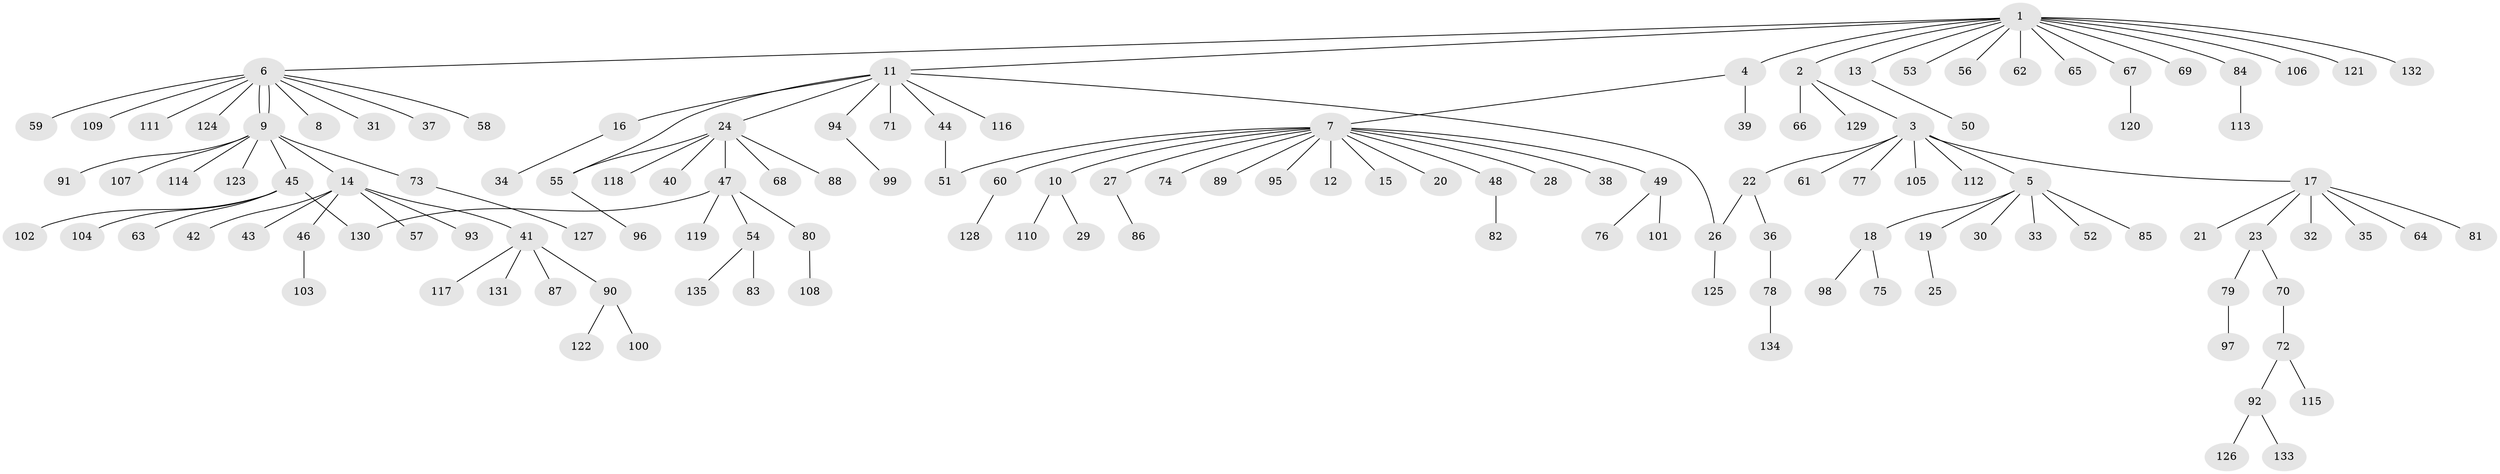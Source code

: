 // Generated by graph-tools (version 1.1) at 2025/49/03/09/25 03:49:57]
// undirected, 135 vertices, 139 edges
graph export_dot {
graph [start="1"]
  node [color=gray90,style=filled];
  1;
  2;
  3;
  4;
  5;
  6;
  7;
  8;
  9;
  10;
  11;
  12;
  13;
  14;
  15;
  16;
  17;
  18;
  19;
  20;
  21;
  22;
  23;
  24;
  25;
  26;
  27;
  28;
  29;
  30;
  31;
  32;
  33;
  34;
  35;
  36;
  37;
  38;
  39;
  40;
  41;
  42;
  43;
  44;
  45;
  46;
  47;
  48;
  49;
  50;
  51;
  52;
  53;
  54;
  55;
  56;
  57;
  58;
  59;
  60;
  61;
  62;
  63;
  64;
  65;
  66;
  67;
  68;
  69;
  70;
  71;
  72;
  73;
  74;
  75;
  76;
  77;
  78;
  79;
  80;
  81;
  82;
  83;
  84;
  85;
  86;
  87;
  88;
  89;
  90;
  91;
  92;
  93;
  94;
  95;
  96;
  97;
  98;
  99;
  100;
  101;
  102;
  103;
  104;
  105;
  106;
  107;
  108;
  109;
  110;
  111;
  112;
  113;
  114;
  115;
  116;
  117;
  118;
  119;
  120;
  121;
  122;
  123;
  124;
  125;
  126;
  127;
  128;
  129;
  130;
  131;
  132;
  133;
  134;
  135;
  1 -- 2;
  1 -- 4;
  1 -- 6;
  1 -- 11;
  1 -- 13;
  1 -- 53;
  1 -- 56;
  1 -- 62;
  1 -- 65;
  1 -- 67;
  1 -- 69;
  1 -- 84;
  1 -- 106;
  1 -- 121;
  1 -- 132;
  2 -- 3;
  2 -- 66;
  2 -- 129;
  3 -- 5;
  3 -- 17;
  3 -- 22;
  3 -- 61;
  3 -- 77;
  3 -- 105;
  3 -- 112;
  4 -- 7;
  4 -- 39;
  5 -- 18;
  5 -- 19;
  5 -- 30;
  5 -- 33;
  5 -- 52;
  5 -- 85;
  6 -- 8;
  6 -- 9;
  6 -- 9;
  6 -- 31;
  6 -- 37;
  6 -- 58;
  6 -- 59;
  6 -- 109;
  6 -- 111;
  6 -- 124;
  7 -- 10;
  7 -- 12;
  7 -- 15;
  7 -- 20;
  7 -- 27;
  7 -- 28;
  7 -- 38;
  7 -- 48;
  7 -- 49;
  7 -- 51;
  7 -- 60;
  7 -- 74;
  7 -- 89;
  7 -- 95;
  9 -- 14;
  9 -- 45;
  9 -- 73;
  9 -- 91;
  9 -- 107;
  9 -- 114;
  9 -- 123;
  10 -- 29;
  10 -- 110;
  11 -- 16;
  11 -- 24;
  11 -- 26;
  11 -- 44;
  11 -- 55;
  11 -- 71;
  11 -- 94;
  11 -- 116;
  13 -- 50;
  14 -- 41;
  14 -- 42;
  14 -- 43;
  14 -- 46;
  14 -- 57;
  14 -- 93;
  16 -- 34;
  17 -- 21;
  17 -- 23;
  17 -- 32;
  17 -- 35;
  17 -- 64;
  17 -- 81;
  18 -- 75;
  18 -- 98;
  19 -- 25;
  22 -- 26;
  22 -- 36;
  23 -- 70;
  23 -- 79;
  24 -- 40;
  24 -- 47;
  24 -- 55;
  24 -- 68;
  24 -- 88;
  24 -- 118;
  26 -- 125;
  27 -- 86;
  36 -- 78;
  41 -- 87;
  41 -- 90;
  41 -- 117;
  41 -- 131;
  44 -- 51;
  45 -- 63;
  45 -- 102;
  45 -- 104;
  45 -- 130;
  46 -- 103;
  47 -- 54;
  47 -- 80;
  47 -- 119;
  47 -- 130;
  48 -- 82;
  49 -- 76;
  49 -- 101;
  54 -- 83;
  54 -- 135;
  55 -- 96;
  60 -- 128;
  67 -- 120;
  70 -- 72;
  72 -- 92;
  72 -- 115;
  73 -- 127;
  78 -- 134;
  79 -- 97;
  80 -- 108;
  84 -- 113;
  90 -- 100;
  90 -- 122;
  92 -- 126;
  92 -- 133;
  94 -- 99;
}
